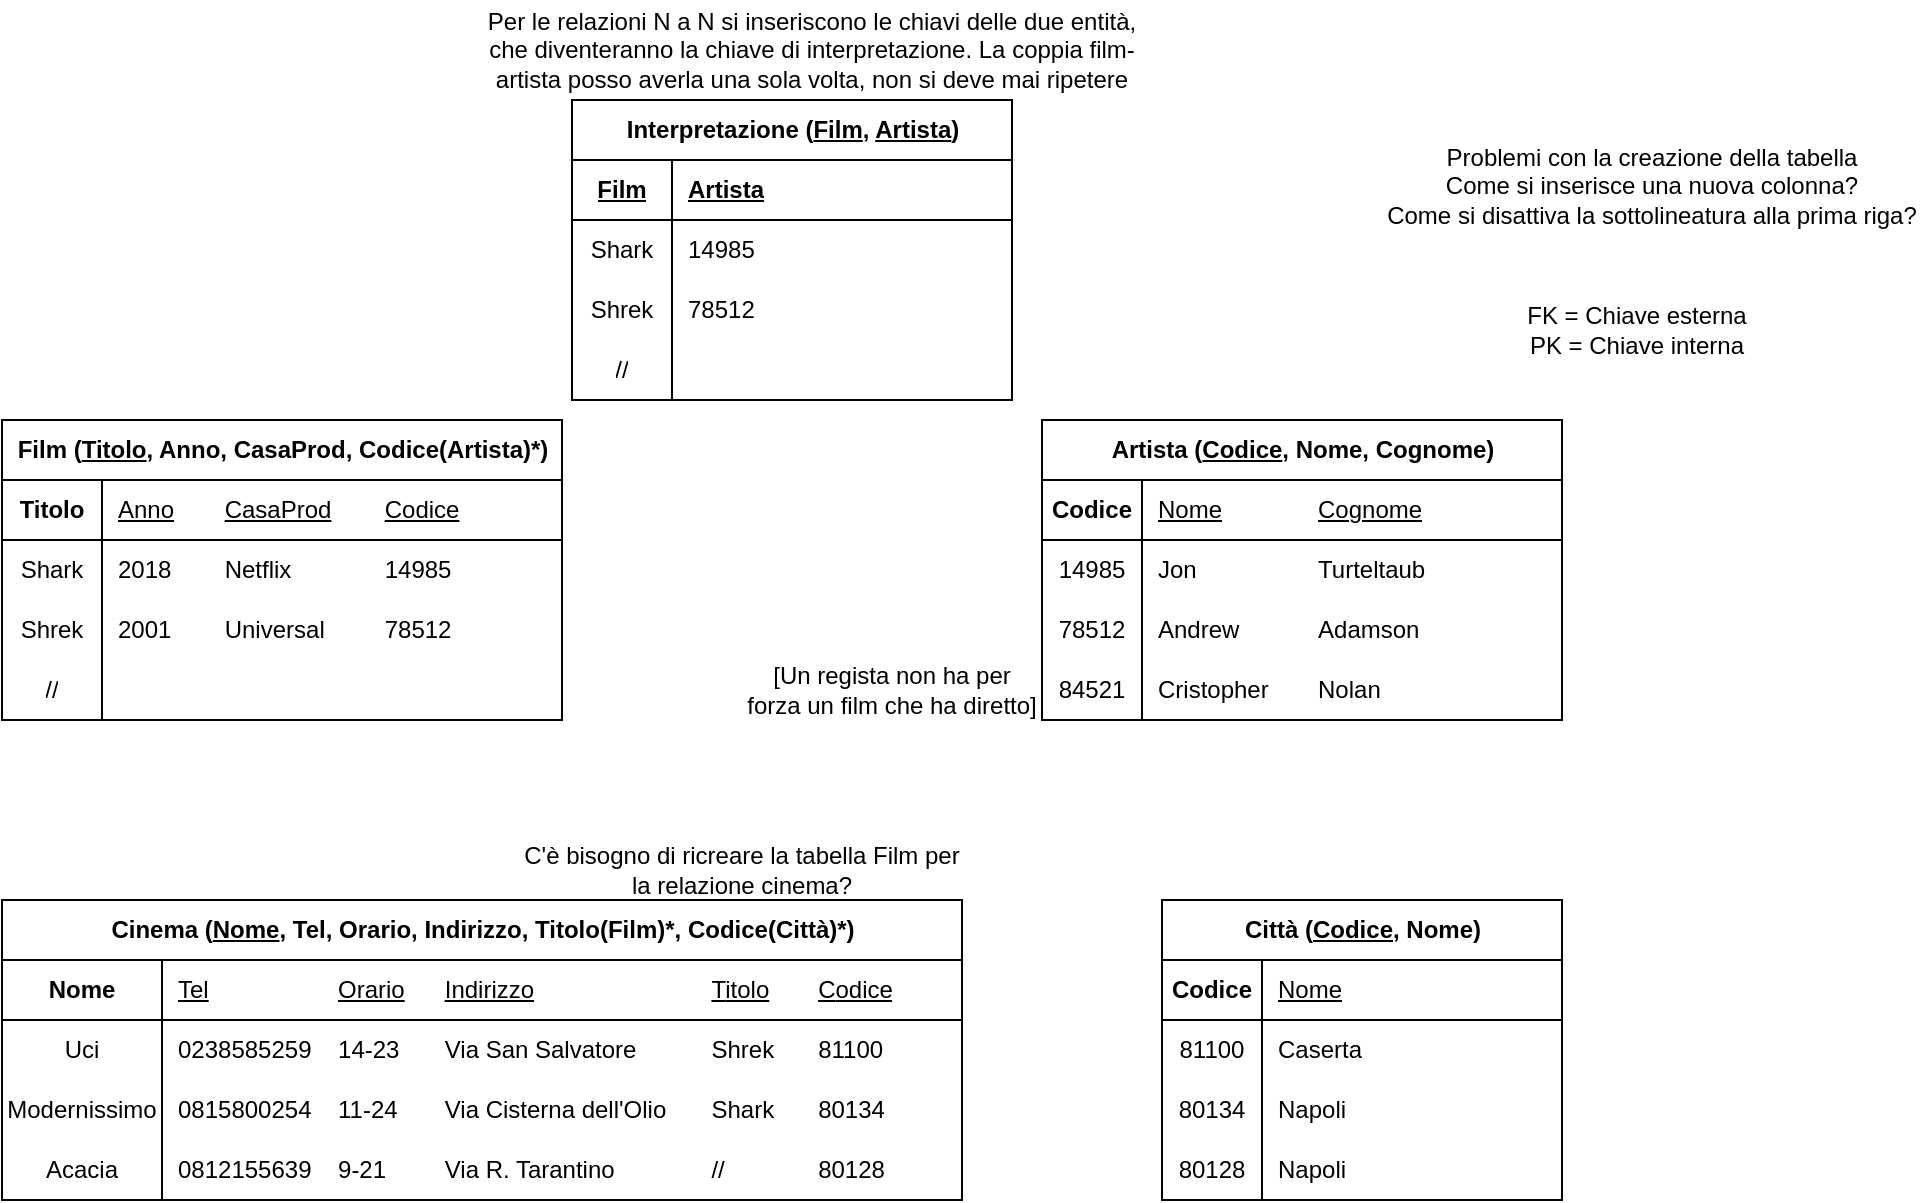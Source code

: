 <mxfile version="24.7.17">
  <diagram name="Pagina-1" id="T_bFFv6Ll0AuDsALWfST">
    <mxGraphModel dx="1050" dy="629" grid="1" gridSize="10" guides="1" tooltips="1" connect="1" arrows="1" fold="1" page="1" pageScale="1" pageWidth="827" pageHeight="1169" math="0" shadow="0">
      <root>
        <mxCell id="0" />
        <mxCell id="1" parent="0" />
        <mxCell id="AhGt5AHtEjVrdrovUBam-14" value="Film (&lt;u&gt;Titolo&lt;/u&gt;, Anno, CasaProd, Codice(Artista)*)" style="shape=table;startSize=30;container=1;collapsible=1;childLayout=tableLayout;fixedRows=1;rowLines=0;fontStyle=1;align=center;resizeLast=1;html=1;" parent="1" vertex="1">
          <mxGeometry y="210" width="280" height="150" as="geometry" />
        </mxCell>
        <mxCell id="AhGt5AHtEjVrdrovUBam-15" value="" style="shape=tableRow;horizontal=0;startSize=0;swimlaneHead=0;swimlaneBody=0;fillColor=none;collapsible=0;dropTarget=0;points=[[0,0.5],[1,0.5]];portConstraint=eastwest;top=0;left=0;right=0;bottom=1;" parent="AhGt5AHtEjVrdrovUBam-14" vertex="1">
          <mxGeometry y="30" width="280" height="30" as="geometry" />
        </mxCell>
        <mxCell id="AhGt5AHtEjVrdrovUBam-16" value="Titolo" style="shape=partialRectangle;connectable=0;fillColor=none;top=0;left=0;bottom=0;right=0;fontStyle=1;overflow=hidden;whiteSpace=wrap;html=1;" parent="AhGt5AHtEjVrdrovUBam-15" vertex="1">
          <mxGeometry width="50" height="30" as="geometry">
            <mxRectangle width="50" height="30" as="alternateBounds" />
          </mxGeometry>
        </mxCell>
        <mxCell id="AhGt5AHtEjVrdrovUBam-17" value="&lt;span style=&quot;font-weight: 400;&quot;&gt;Anno&lt;span style=&quot;white-space: pre;&quot;&gt;&#x9;&lt;/span&gt;CasaProd&lt;span style=&quot;white-space: pre;&quot;&gt;&#x9;&lt;/span&gt;Codice&lt;/span&gt;" style="shape=partialRectangle;connectable=0;fillColor=none;top=0;left=0;bottom=0;right=0;align=left;spacingLeft=6;fontStyle=5;overflow=hidden;whiteSpace=wrap;html=1;" parent="AhGt5AHtEjVrdrovUBam-15" vertex="1">
          <mxGeometry x="50" width="230" height="30" as="geometry">
            <mxRectangle width="230" height="30" as="alternateBounds" />
          </mxGeometry>
        </mxCell>
        <mxCell id="AhGt5AHtEjVrdrovUBam-18" value="" style="shape=tableRow;horizontal=0;startSize=0;swimlaneHead=0;swimlaneBody=0;fillColor=none;collapsible=0;dropTarget=0;points=[[0,0.5],[1,0.5]];portConstraint=eastwest;top=0;left=0;right=0;bottom=0;" parent="AhGt5AHtEjVrdrovUBam-14" vertex="1">
          <mxGeometry y="60" width="280" height="30" as="geometry" />
        </mxCell>
        <mxCell id="AhGt5AHtEjVrdrovUBam-19" value="Shark" style="shape=partialRectangle;connectable=0;fillColor=none;top=0;left=0;bottom=0;right=0;editable=1;overflow=hidden;whiteSpace=wrap;html=1;" parent="AhGt5AHtEjVrdrovUBam-18" vertex="1">
          <mxGeometry width="50" height="30" as="geometry">
            <mxRectangle width="50" height="30" as="alternateBounds" />
          </mxGeometry>
        </mxCell>
        <mxCell id="AhGt5AHtEjVrdrovUBam-20" value="2018&lt;span style=&quot;white-space: pre;&quot;&gt;&#x9;&lt;/span&gt;Netflix&lt;span style=&quot;white-space: pre;&quot;&gt;&#x9;&lt;span style=&quot;white-space: pre;&quot;&gt;&#x9;&lt;/span&gt;&lt;/span&gt;14985" style="shape=partialRectangle;connectable=0;fillColor=none;top=0;left=0;bottom=0;right=0;align=left;spacingLeft=6;overflow=hidden;whiteSpace=wrap;html=1;" parent="AhGt5AHtEjVrdrovUBam-18" vertex="1">
          <mxGeometry x="50" width="230" height="30" as="geometry">
            <mxRectangle width="230" height="30" as="alternateBounds" />
          </mxGeometry>
        </mxCell>
        <mxCell id="AhGt5AHtEjVrdrovUBam-21" value="" style="shape=tableRow;horizontal=0;startSize=0;swimlaneHead=0;swimlaneBody=0;fillColor=none;collapsible=0;dropTarget=0;points=[[0,0.5],[1,0.5]];portConstraint=eastwest;top=0;left=0;right=0;bottom=0;" parent="AhGt5AHtEjVrdrovUBam-14" vertex="1">
          <mxGeometry y="90" width="280" height="30" as="geometry" />
        </mxCell>
        <mxCell id="AhGt5AHtEjVrdrovUBam-22" value="Shrek" style="shape=partialRectangle;connectable=0;fillColor=none;top=0;left=0;bottom=0;right=0;editable=1;overflow=hidden;whiteSpace=wrap;html=1;" parent="AhGt5AHtEjVrdrovUBam-21" vertex="1">
          <mxGeometry width="50" height="30" as="geometry">
            <mxRectangle width="50" height="30" as="alternateBounds" />
          </mxGeometry>
        </mxCell>
        <mxCell id="AhGt5AHtEjVrdrovUBam-23" value="2001&lt;span style=&quot;white-space: pre;&quot;&gt;&#x9;&lt;/span&gt;Universal&lt;span style=&quot;white-space: pre;&quot;&gt;&#x9;&lt;span style=&quot;white-space: pre;&quot;&gt;&#x9;&lt;/span&gt;&lt;/span&gt;78512" style="shape=partialRectangle;connectable=0;fillColor=none;top=0;left=0;bottom=0;right=0;align=left;spacingLeft=6;overflow=hidden;whiteSpace=wrap;html=1;" parent="AhGt5AHtEjVrdrovUBam-21" vertex="1">
          <mxGeometry x="50" width="230" height="30" as="geometry">
            <mxRectangle width="230" height="30" as="alternateBounds" />
          </mxGeometry>
        </mxCell>
        <mxCell id="AhGt5AHtEjVrdrovUBam-24" value="" style="shape=tableRow;horizontal=0;startSize=0;swimlaneHead=0;swimlaneBody=0;fillColor=none;collapsible=0;dropTarget=0;points=[[0,0.5],[1,0.5]];portConstraint=eastwest;top=0;left=0;right=0;bottom=0;" parent="AhGt5AHtEjVrdrovUBam-14" vertex="1">
          <mxGeometry y="120" width="280" height="30" as="geometry" />
        </mxCell>
        <mxCell id="AhGt5AHtEjVrdrovUBam-25" value="//" style="shape=partialRectangle;connectable=0;fillColor=none;top=0;left=0;bottom=0;right=0;editable=1;overflow=hidden;whiteSpace=wrap;html=1;" parent="AhGt5AHtEjVrdrovUBam-24" vertex="1">
          <mxGeometry width="50" height="30" as="geometry">
            <mxRectangle width="50" height="30" as="alternateBounds" />
          </mxGeometry>
        </mxCell>
        <mxCell id="AhGt5AHtEjVrdrovUBam-26" value="" style="shape=partialRectangle;connectable=0;fillColor=none;top=0;left=0;bottom=0;right=0;align=left;spacingLeft=6;overflow=hidden;whiteSpace=wrap;html=1;" parent="AhGt5AHtEjVrdrovUBam-24" vertex="1">
          <mxGeometry x="50" width="230" height="30" as="geometry">
            <mxRectangle width="230" height="30" as="alternateBounds" />
          </mxGeometry>
        </mxCell>
        <mxCell id="AhGt5AHtEjVrdrovUBam-27" value="Artista (&lt;u&gt;Codice&lt;/u&gt;, Nome, Cognome)" style="shape=table;startSize=30;container=1;collapsible=1;childLayout=tableLayout;fixedRows=1;rowLines=0;fontStyle=1;align=center;resizeLast=1;html=1;" parent="1" vertex="1">
          <mxGeometry x="520" y="210" width="260" height="150" as="geometry" />
        </mxCell>
        <mxCell id="AhGt5AHtEjVrdrovUBam-28" value="" style="shape=tableRow;horizontal=0;startSize=0;swimlaneHead=0;swimlaneBody=0;fillColor=none;collapsible=0;dropTarget=0;points=[[0,0.5],[1,0.5]];portConstraint=eastwest;top=0;left=0;right=0;bottom=1;" parent="AhGt5AHtEjVrdrovUBam-27" vertex="1">
          <mxGeometry y="30" width="260" height="30" as="geometry" />
        </mxCell>
        <mxCell id="AhGt5AHtEjVrdrovUBam-29" value="Codice" style="shape=partialRectangle;connectable=0;fillColor=none;top=0;left=0;bottom=0;right=0;fontStyle=1;overflow=hidden;whiteSpace=wrap;html=1;" parent="AhGt5AHtEjVrdrovUBam-28" vertex="1">
          <mxGeometry width="50" height="30" as="geometry">
            <mxRectangle width="50" height="30" as="alternateBounds" />
          </mxGeometry>
        </mxCell>
        <mxCell id="AhGt5AHtEjVrdrovUBam-30" value="&lt;span style=&quot;font-weight: normal;&quot;&gt;Nome&lt;span style=&quot;white-space: pre;&quot;&gt;&#x9;&lt;span style=&quot;white-space: pre;&quot;&gt;&#x9;&lt;/span&gt;&lt;/span&gt;Cognome&lt;/span&gt;" style="shape=partialRectangle;connectable=0;fillColor=none;top=0;left=0;bottom=0;right=0;align=left;spacingLeft=6;fontStyle=5;overflow=hidden;whiteSpace=wrap;html=1;" parent="AhGt5AHtEjVrdrovUBam-28" vertex="1">
          <mxGeometry x="50" width="210" height="30" as="geometry">
            <mxRectangle width="210" height="30" as="alternateBounds" />
          </mxGeometry>
        </mxCell>
        <mxCell id="AhGt5AHtEjVrdrovUBam-31" value="" style="shape=tableRow;horizontal=0;startSize=0;swimlaneHead=0;swimlaneBody=0;fillColor=none;collapsible=0;dropTarget=0;points=[[0,0.5],[1,0.5]];portConstraint=eastwest;top=0;left=0;right=0;bottom=0;" parent="AhGt5AHtEjVrdrovUBam-27" vertex="1">
          <mxGeometry y="60" width="260" height="30" as="geometry" />
        </mxCell>
        <mxCell id="AhGt5AHtEjVrdrovUBam-32" value="14985" style="shape=partialRectangle;connectable=0;fillColor=none;top=0;left=0;bottom=0;right=0;editable=1;overflow=hidden;whiteSpace=wrap;html=1;" parent="AhGt5AHtEjVrdrovUBam-31" vertex="1">
          <mxGeometry width="50" height="30" as="geometry">
            <mxRectangle width="50" height="30" as="alternateBounds" />
          </mxGeometry>
        </mxCell>
        <mxCell id="AhGt5AHtEjVrdrovUBam-33" value="Jon&lt;span style=&quot;white-space: pre;&quot;&gt;&#x9;&lt;/span&gt;&lt;span style=&quot;white-space: pre;&quot;&gt;&#x9;&lt;span style=&quot;white-space: pre;&quot;&gt;&#x9;&lt;/span&gt;&lt;/span&gt;Turteltaub" style="shape=partialRectangle;connectable=0;fillColor=none;top=0;left=0;bottom=0;right=0;align=left;spacingLeft=6;overflow=hidden;whiteSpace=wrap;html=1;" parent="AhGt5AHtEjVrdrovUBam-31" vertex="1">
          <mxGeometry x="50" width="210" height="30" as="geometry">
            <mxRectangle width="210" height="30" as="alternateBounds" />
          </mxGeometry>
        </mxCell>
        <mxCell id="AhGt5AHtEjVrdrovUBam-34" value="" style="shape=tableRow;horizontal=0;startSize=0;swimlaneHead=0;swimlaneBody=0;fillColor=none;collapsible=0;dropTarget=0;points=[[0,0.5],[1,0.5]];portConstraint=eastwest;top=0;left=0;right=0;bottom=0;" parent="AhGt5AHtEjVrdrovUBam-27" vertex="1">
          <mxGeometry y="90" width="260" height="30" as="geometry" />
        </mxCell>
        <mxCell id="AhGt5AHtEjVrdrovUBam-35" value="78512" style="shape=partialRectangle;connectable=0;fillColor=none;top=0;left=0;bottom=0;right=0;editable=1;overflow=hidden;whiteSpace=wrap;html=1;" parent="AhGt5AHtEjVrdrovUBam-34" vertex="1">
          <mxGeometry width="50" height="30" as="geometry">
            <mxRectangle width="50" height="30" as="alternateBounds" />
          </mxGeometry>
        </mxCell>
        <mxCell id="AhGt5AHtEjVrdrovUBam-36" value="Andrew&lt;span style=&quot;white-space: pre;&quot;&gt;&#x9;&lt;span style=&quot;white-space: pre;&quot;&gt;&#x9;&lt;/span&gt;&lt;/span&gt;Adamson" style="shape=partialRectangle;connectable=0;fillColor=none;top=0;left=0;bottom=0;right=0;align=left;spacingLeft=6;overflow=hidden;whiteSpace=wrap;html=1;" parent="AhGt5AHtEjVrdrovUBam-34" vertex="1">
          <mxGeometry x="50" width="210" height="30" as="geometry">
            <mxRectangle width="210" height="30" as="alternateBounds" />
          </mxGeometry>
        </mxCell>
        <mxCell id="AhGt5AHtEjVrdrovUBam-37" value="" style="shape=tableRow;horizontal=0;startSize=0;swimlaneHead=0;swimlaneBody=0;fillColor=none;collapsible=0;dropTarget=0;points=[[0,0.5],[1,0.5]];portConstraint=eastwest;top=0;left=0;right=0;bottom=0;" parent="AhGt5AHtEjVrdrovUBam-27" vertex="1">
          <mxGeometry y="120" width="260" height="30" as="geometry" />
        </mxCell>
        <mxCell id="AhGt5AHtEjVrdrovUBam-38" value="84521" style="shape=partialRectangle;connectable=0;fillColor=none;top=0;left=0;bottom=0;right=0;editable=1;overflow=hidden;whiteSpace=wrap;html=1;" parent="AhGt5AHtEjVrdrovUBam-37" vertex="1">
          <mxGeometry width="50" height="30" as="geometry">
            <mxRectangle width="50" height="30" as="alternateBounds" />
          </mxGeometry>
        </mxCell>
        <mxCell id="AhGt5AHtEjVrdrovUBam-39" value="Cristopher&lt;span style=&quot;white-space: pre;&quot;&gt;&#x9;&lt;/span&gt;Nolan" style="shape=partialRectangle;connectable=0;fillColor=none;top=0;left=0;bottom=0;right=0;align=left;spacingLeft=6;overflow=hidden;whiteSpace=wrap;html=1;" parent="AhGt5AHtEjVrdrovUBam-37" vertex="1">
          <mxGeometry x="50" width="210" height="30" as="geometry">
            <mxRectangle width="210" height="30" as="alternateBounds" />
          </mxGeometry>
        </mxCell>
        <mxCell id="AhGt5AHtEjVrdrovUBam-40" value="Cinema (&lt;u&gt;Nome&lt;/u&gt;, Tel, Orario, Indirizzo, Titolo(Film)*, Codice(Città)*)" style="shape=table;startSize=30;container=1;collapsible=1;childLayout=tableLayout;fixedRows=1;rowLines=0;fontStyle=1;align=center;resizeLast=1;html=1;" parent="1" vertex="1">
          <mxGeometry y="450" width="480" height="150" as="geometry" />
        </mxCell>
        <mxCell id="AhGt5AHtEjVrdrovUBam-41" value="" style="shape=tableRow;horizontal=0;startSize=0;swimlaneHead=0;swimlaneBody=0;fillColor=none;collapsible=0;dropTarget=0;points=[[0,0.5],[1,0.5]];portConstraint=eastwest;top=0;left=0;right=0;bottom=1;" parent="AhGt5AHtEjVrdrovUBam-40" vertex="1">
          <mxGeometry y="30" width="480" height="30" as="geometry" />
        </mxCell>
        <mxCell id="AhGt5AHtEjVrdrovUBam-42" value="Nome" style="shape=partialRectangle;connectable=0;fillColor=none;top=0;left=0;bottom=0;right=0;fontStyle=1;overflow=hidden;whiteSpace=wrap;html=1;" parent="AhGt5AHtEjVrdrovUBam-41" vertex="1">
          <mxGeometry width="80" height="30" as="geometry">
            <mxRectangle width="80" height="30" as="alternateBounds" />
          </mxGeometry>
        </mxCell>
        <mxCell id="AhGt5AHtEjVrdrovUBam-43" value="&lt;span style=&quot;font-weight: normal;&quot;&gt;Tel&lt;span style=&quot;white-space: pre;&quot;&gt;&#x9;&lt;/span&gt;&lt;span style=&quot;white-space: pre;&quot;&gt;&#x9;&lt;span style=&quot;white-space: pre;&quot;&gt;&#x9;&lt;/span&gt;&lt;/span&gt;&lt;span style=&quot;white-space: pre;&quot;&gt;Orario&lt;span style=&quot;white-space: pre;&quot;&gt;&#x9;&lt;/span&gt;Indirizzo&lt;span style=&quot;white-space: pre;&quot;&gt;&#x9;&lt;span style=&quot;white-space: pre;&quot;&gt;&#x9;&lt;span style=&quot;white-space: pre;&quot;&gt;&#x9;&lt;/span&gt;&lt;span style=&quot;white-space: pre;&quot;&gt;&#x9;&lt;/span&gt;T&lt;/span&gt;itolo&lt;span style=&quot;white-space: pre;&quot;&gt;&#x9;&lt;/span&gt;C&lt;/span&gt;odice&lt;/span&gt;&lt;/span&gt;" style="shape=partialRectangle;connectable=0;fillColor=none;top=0;left=0;bottom=0;right=0;align=left;spacingLeft=6;fontStyle=5;overflow=hidden;whiteSpace=wrap;html=1;" parent="AhGt5AHtEjVrdrovUBam-41" vertex="1">
          <mxGeometry x="80" width="400" height="30" as="geometry">
            <mxRectangle width="400" height="30" as="alternateBounds" />
          </mxGeometry>
        </mxCell>
        <mxCell id="AhGt5AHtEjVrdrovUBam-44" value="" style="shape=tableRow;horizontal=0;startSize=0;swimlaneHead=0;swimlaneBody=0;fillColor=none;collapsible=0;dropTarget=0;points=[[0,0.5],[1,0.5]];portConstraint=eastwest;top=0;left=0;right=0;bottom=0;" parent="AhGt5AHtEjVrdrovUBam-40" vertex="1">
          <mxGeometry y="60" width="480" height="30" as="geometry" />
        </mxCell>
        <mxCell id="AhGt5AHtEjVrdrovUBam-45" value="Uci" style="shape=partialRectangle;connectable=0;fillColor=none;top=0;left=0;bottom=0;right=0;editable=1;overflow=hidden;whiteSpace=wrap;html=1;" parent="AhGt5AHtEjVrdrovUBam-44" vertex="1">
          <mxGeometry width="80" height="30" as="geometry">
            <mxRectangle width="80" height="30" as="alternateBounds" />
          </mxGeometry>
        </mxCell>
        <mxCell id="AhGt5AHtEjVrdrovUBam-46" value="0238585259&lt;span style=&quot;white-space: pre;&quot;&gt;&#x9;&lt;/span&gt;14-23&lt;span style=&quot;white-space: pre;&quot;&gt;&#x9;&lt;/span&gt;Via San Salvatore&lt;span style=&quot;white-space: pre;&quot;&gt;&#x9;&lt;/span&gt;&lt;span style=&quot;white-space: pre;&quot;&gt;&#x9;&lt;/span&gt;Shrek&lt;span style=&quot;white-space: pre;&quot;&gt;&#x9;&lt;/span&gt;81100" style="shape=partialRectangle;connectable=0;fillColor=none;top=0;left=0;bottom=0;right=0;align=left;spacingLeft=6;overflow=hidden;whiteSpace=wrap;html=1;" parent="AhGt5AHtEjVrdrovUBam-44" vertex="1">
          <mxGeometry x="80" width="400" height="30" as="geometry">
            <mxRectangle width="400" height="30" as="alternateBounds" />
          </mxGeometry>
        </mxCell>
        <mxCell id="AhGt5AHtEjVrdrovUBam-47" value="" style="shape=tableRow;horizontal=0;startSize=0;swimlaneHead=0;swimlaneBody=0;fillColor=none;collapsible=0;dropTarget=0;points=[[0,0.5],[1,0.5]];portConstraint=eastwest;top=0;left=0;right=0;bottom=0;" parent="AhGt5AHtEjVrdrovUBam-40" vertex="1">
          <mxGeometry y="90" width="480" height="30" as="geometry" />
        </mxCell>
        <mxCell id="AhGt5AHtEjVrdrovUBam-48" value="Modernissimo" style="shape=partialRectangle;connectable=0;fillColor=none;top=0;left=0;bottom=0;right=0;editable=1;overflow=hidden;whiteSpace=wrap;html=1;" parent="AhGt5AHtEjVrdrovUBam-47" vertex="1">
          <mxGeometry width="80" height="30" as="geometry">
            <mxRectangle width="80" height="30" as="alternateBounds" />
          </mxGeometry>
        </mxCell>
        <mxCell id="AhGt5AHtEjVrdrovUBam-49" value="0815800254&lt;span style=&quot;white-space: pre;&quot;&gt;&#x9;&lt;/span&gt;11-24&lt;span style=&quot;white-space: pre;&quot;&gt;&#x9;&lt;/span&gt;Via Cisterna dell&#39;Olio&lt;span style=&quot;white-space: pre;&quot;&gt;&#x9;&lt;/span&gt;Shark&lt;span style=&quot;white-space: pre;&quot;&gt;&#x9;&lt;/span&gt;80134" style="shape=partialRectangle;connectable=0;fillColor=none;top=0;left=0;bottom=0;right=0;align=left;spacingLeft=6;overflow=hidden;whiteSpace=wrap;html=1;" parent="AhGt5AHtEjVrdrovUBam-47" vertex="1">
          <mxGeometry x="80" width="400" height="30" as="geometry">
            <mxRectangle width="400" height="30" as="alternateBounds" />
          </mxGeometry>
        </mxCell>
        <mxCell id="AhGt5AHtEjVrdrovUBam-50" value="" style="shape=tableRow;horizontal=0;startSize=0;swimlaneHead=0;swimlaneBody=0;fillColor=none;collapsible=0;dropTarget=0;points=[[0,0.5],[1,0.5]];portConstraint=eastwest;top=0;left=0;right=0;bottom=0;" parent="AhGt5AHtEjVrdrovUBam-40" vertex="1">
          <mxGeometry y="120" width="480" height="30" as="geometry" />
        </mxCell>
        <mxCell id="AhGt5AHtEjVrdrovUBam-51" value="Acacia" style="shape=partialRectangle;connectable=0;fillColor=none;top=0;left=0;bottom=0;right=0;editable=1;overflow=hidden;whiteSpace=wrap;html=1;" parent="AhGt5AHtEjVrdrovUBam-50" vertex="1">
          <mxGeometry width="80" height="30" as="geometry">
            <mxRectangle width="80" height="30" as="alternateBounds" />
          </mxGeometry>
        </mxCell>
        <mxCell id="AhGt5AHtEjVrdrovUBam-52" value="0812155639&lt;span style=&quot;white-space: pre;&quot;&gt;&#x9;&lt;/span&gt;9-21&lt;span style=&quot;white-space: pre;&quot;&gt;&#x9;&lt;/span&gt;&lt;span style=&quot;white-space: pre;&quot;&gt;&#x9;&lt;/span&gt;Via R. Tarantino&lt;span style=&quot;white-space: pre;&quot;&gt;&#x9;&lt;/span&gt;&lt;span style=&quot;white-space: pre;&quot;&gt;&#x9;&lt;/span&gt;//&lt;span style=&quot;white-space: pre;&quot;&gt;&#x9;&lt;/span&gt;&lt;span style=&quot;white-space: pre;&quot;&gt;&#x9;&lt;/span&gt;80128" style="shape=partialRectangle;connectable=0;fillColor=none;top=0;left=0;bottom=0;right=0;align=left;spacingLeft=6;overflow=hidden;whiteSpace=wrap;html=1;" parent="AhGt5AHtEjVrdrovUBam-50" vertex="1">
          <mxGeometry x="80" width="400" height="30" as="geometry">
            <mxRectangle width="400" height="30" as="alternateBounds" />
          </mxGeometry>
        </mxCell>
        <mxCell id="AhGt5AHtEjVrdrovUBam-66" value="C&#39;è bisogno di ricreare la tabella Film per la relazione cinema?" style="text;html=1;align=center;verticalAlign=middle;whiteSpace=wrap;rounded=0;" parent="1" vertex="1">
          <mxGeometry x="260" y="420" width="220" height="30" as="geometry" />
        </mxCell>
        <mxCell id="AhGt5AHtEjVrdrovUBam-67" value="Città (&lt;u&gt;Codice&lt;/u&gt;, Nome)" style="shape=table;startSize=30;container=1;collapsible=1;childLayout=tableLayout;fixedRows=1;rowLines=0;fontStyle=1;align=center;resizeLast=1;html=1;" parent="1" vertex="1">
          <mxGeometry x="580" y="450" width="200" height="150" as="geometry" />
        </mxCell>
        <mxCell id="AhGt5AHtEjVrdrovUBam-68" value="" style="shape=tableRow;horizontal=0;startSize=0;swimlaneHead=0;swimlaneBody=0;fillColor=none;collapsible=0;dropTarget=0;points=[[0,0.5],[1,0.5]];portConstraint=eastwest;top=0;left=0;right=0;bottom=1;" parent="AhGt5AHtEjVrdrovUBam-67" vertex="1">
          <mxGeometry y="30" width="200" height="30" as="geometry" />
        </mxCell>
        <mxCell id="AhGt5AHtEjVrdrovUBam-69" value="Codice" style="shape=partialRectangle;connectable=0;fillColor=none;top=0;left=0;bottom=0;right=0;fontStyle=1;overflow=hidden;whiteSpace=wrap;html=1;" parent="AhGt5AHtEjVrdrovUBam-68" vertex="1">
          <mxGeometry width="50" height="30" as="geometry">
            <mxRectangle width="50" height="30" as="alternateBounds" />
          </mxGeometry>
        </mxCell>
        <mxCell id="AhGt5AHtEjVrdrovUBam-70" value="&lt;span style=&quot;font-weight: normal;&quot;&gt;Nome&lt;/span&gt;" style="shape=partialRectangle;connectable=0;fillColor=none;top=0;left=0;bottom=0;right=0;align=left;spacingLeft=6;fontStyle=5;overflow=hidden;whiteSpace=wrap;html=1;" parent="AhGt5AHtEjVrdrovUBam-68" vertex="1">
          <mxGeometry x="50" width="150" height="30" as="geometry">
            <mxRectangle width="150" height="30" as="alternateBounds" />
          </mxGeometry>
        </mxCell>
        <mxCell id="AhGt5AHtEjVrdrovUBam-71" value="" style="shape=tableRow;horizontal=0;startSize=0;swimlaneHead=0;swimlaneBody=0;fillColor=none;collapsible=0;dropTarget=0;points=[[0,0.5],[1,0.5]];portConstraint=eastwest;top=0;left=0;right=0;bottom=0;" parent="AhGt5AHtEjVrdrovUBam-67" vertex="1">
          <mxGeometry y="60" width="200" height="30" as="geometry" />
        </mxCell>
        <mxCell id="AhGt5AHtEjVrdrovUBam-72" value="81100" style="shape=partialRectangle;connectable=0;fillColor=none;top=0;left=0;bottom=0;right=0;editable=1;overflow=hidden;whiteSpace=wrap;html=1;" parent="AhGt5AHtEjVrdrovUBam-71" vertex="1">
          <mxGeometry width="50" height="30" as="geometry">
            <mxRectangle width="50" height="30" as="alternateBounds" />
          </mxGeometry>
        </mxCell>
        <mxCell id="AhGt5AHtEjVrdrovUBam-73" value="Caserta" style="shape=partialRectangle;connectable=0;fillColor=none;top=0;left=0;bottom=0;right=0;align=left;spacingLeft=6;overflow=hidden;whiteSpace=wrap;html=1;" parent="AhGt5AHtEjVrdrovUBam-71" vertex="1">
          <mxGeometry x="50" width="150" height="30" as="geometry">
            <mxRectangle width="150" height="30" as="alternateBounds" />
          </mxGeometry>
        </mxCell>
        <mxCell id="AhGt5AHtEjVrdrovUBam-74" value="" style="shape=tableRow;horizontal=0;startSize=0;swimlaneHead=0;swimlaneBody=0;fillColor=none;collapsible=0;dropTarget=0;points=[[0,0.5],[1,0.5]];portConstraint=eastwest;top=0;left=0;right=0;bottom=0;" parent="AhGt5AHtEjVrdrovUBam-67" vertex="1">
          <mxGeometry y="90" width="200" height="30" as="geometry" />
        </mxCell>
        <mxCell id="AhGt5AHtEjVrdrovUBam-75" value="80134" style="shape=partialRectangle;connectable=0;fillColor=none;top=0;left=0;bottom=0;right=0;editable=1;overflow=hidden;whiteSpace=wrap;html=1;" parent="AhGt5AHtEjVrdrovUBam-74" vertex="1">
          <mxGeometry width="50" height="30" as="geometry">
            <mxRectangle width="50" height="30" as="alternateBounds" />
          </mxGeometry>
        </mxCell>
        <mxCell id="AhGt5AHtEjVrdrovUBam-76" value="Napoli" style="shape=partialRectangle;connectable=0;fillColor=none;top=0;left=0;bottom=0;right=0;align=left;spacingLeft=6;overflow=hidden;whiteSpace=wrap;html=1;" parent="AhGt5AHtEjVrdrovUBam-74" vertex="1">
          <mxGeometry x="50" width="150" height="30" as="geometry">
            <mxRectangle width="150" height="30" as="alternateBounds" />
          </mxGeometry>
        </mxCell>
        <mxCell id="AhGt5AHtEjVrdrovUBam-77" value="" style="shape=tableRow;horizontal=0;startSize=0;swimlaneHead=0;swimlaneBody=0;fillColor=none;collapsible=0;dropTarget=0;points=[[0,0.5],[1,0.5]];portConstraint=eastwest;top=0;left=0;right=0;bottom=0;" parent="AhGt5AHtEjVrdrovUBam-67" vertex="1">
          <mxGeometry y="120" width="200" height="30" as="geometry" />
        </mxCell>
        <mxCell id="AhGt5AHtEjVrdrovUBam-78" value="80128" style="shape=partialRectangle;connectable=0;fillColor=none;top=0;left=0;bottom=0;right=0;editable=1;overflow=hidden;whiteSpace=wrap;html=1;" parent="AhGt5AHtEjVrdrovUBam-77" vertex="1">
          <mxGeometry width="50" height="30" as="geometry">
            <mxRectangle width="50" height="30" as="alternateBounds" />
          </mxGeometry>
        </mxCell>
        <mxCell id="AhGt5AHtEjVrdrovUBam-79" value="Napoli" style="shape=partialRectangle;connectable=0;fillColor=none;top=0;left=0;bottom=0;right=0;align=left;spacingLeft=6;overflow=hidden;whiteSpace=wrap;html=1;" parent="AhGt5AHtEjVrdrovUBam-77" vertex="1">
          <mxGeometry x="50" width="150" height="30" as="geometry">
            <mxRectangle width="150" height="30" as="alternateBounds" />
          </mxGeometry>
        </mxCell>
        <mxCell id="AhGt5AHtEjVrdrovUBam-80" value="Problemi con la creazione della tabella&lt;div&gt;Come si inserisce una nuova colonna?&lt;/div&gt;&lt;div&gt;Come si disattiva la sottolineatura alla prima riga?&lt;/div&gt;" style="text;html=1;align=center;verticalAlign=middle;whiteSpace=wrap;rounded=0;" parent="1" vertex="1">
          <mxGeometry x="690" y="60" width="270" height="65" as="geometry" />
        </mxCell>
        <mxCell id="AhGt5AHtEjVrdrovUBam-81" value="[Un regista non ha per forza un film che ha diretto]" style="text;html=1;align=center;verticalAlign=middle;whiteSpace=wrap;rounded=0;" parent="1" vertex="1">
          <mxGeometry x="370" y="330" width="150" height="30" as="geometry" />
        </mxCell>
        <mxCell id="ojLHQxHCm1Vt9ggN1nRJ-1" value="Interpretazione (&lt;u&gt;Film&lt;/u&gt;, &lt;u&gt;Artista&lt;/u&gt;)" style="shape=table;startSize=30;container=1;collapsible=1;childLayout=tableLayout;fixedRows=1;rowLines=0;fontStyle=1;align=center;resizeLast=1;html=1;" parent="1" vertex="1">
          <mxGeometry x="285" y="50" width="220" height="150" as="geometry" />
        </mxCell>
        <mxCell id="ojLHQxHCm1Vt9ggN1nRJ-2" value="" style="shape=tableRow;horizontal=0;startSize=0;swimlaneHead=0;swimlaneBody=0;fillColor=none;collapsible=0;dropTarget=0;points=[[0,0.5],[1,0.5]];portConstraint=eastwest;top=0;left=0;right=0;bottom=1;" parent="ojLHQxHCm1Vt9ggN1nRJ-1" vertex="1">
          <mxGeometry y="30" width="220" height="30" as="geometry" />
        </mxCell>
        <mxCell id="ojLHQxHCm1Vt9ggN1nRJ-3" value="&lt;u&gt;Film&lt;/u&gt;" style="shape=partialRectangle;connectable=0;fillColor=none;top=0;left=0;bottom=0;right=0;fontStyle=1;overflow=hidden;whiteSpace=wrap;html=1;" parent="ojLHQxHCm1Vt9ggN1nRJ-2" vertex="1">
          <mxGeometry width="50" height="30" as="geometry">
            <mxRectangle width="50" height="30" as="alternateBounds" />
          </mxGeometry>
        </mxCell>
        <mxCell id="ojLHQxHCm1Vt9ggN1nRJ-4" value="Artista" style="shape=partialRectangle;connectable=0;fillColor=none;top=0;left=0;bottom=0;right=0;align=left;spacingLeft=6;fontStyle=5;overflow=hidden;whiteSpace=wrap;html=1;" parent="ojLHQxHCm1Vt9ggN1nRJ-2" vertex="1">
          <mxGeometry x="50" width="170" height="30" as="geometry">
            <mxRectangle width="170" height="30" as="alternateBounds" />
          </mxGeometry>
        </mxCell>
        <mxCell id="ojLHQxHCm1Vt9ggN1nRJ-5" value="" style="shape=tableRow;horizontal=0;startSize=0;swimlaneHead=0;swimlaneBody=0;fillColor=none;collapsible=0;dropTarget=0;points=[[0,0.5],[1,0.5]];portConstraint=eastwest;top=0;left=0;right=0;bottom=0;" parent="ojLHQxHCm1Vt9ggN1nRJ-1" vertex="1">
          <mxGeometry y="60" width="220" height="30" as="geometry" />
        </mxCell>
        <mxCell id="ojLHQxHCm1Vt9ggN1nRJ-6" value="Shark" style="shape=partialRectangle;connectable=0;fillColor=none;top=0;left=0;bottom=0;right=0;editable=1;overflow=hidden;whiteSpace=wrap;html=1;" parent="ojLHQxHCm1Vt9ggN1nRJ-5" vertex="1">
          <mxGeometry width="50" height="30" as="geometry">
            <mxRectangle width="50" height="30" as="alternateBounds" />
          </mxGeometry>
        </mxCell>
        <mxCell id="ojLHQxHCm1Vt9ggN1nRJ-7" value="14985" style="shape=partialRectangle;connectable=0;fillColor=none;top=0;left=0;bottom=0;right=0;align=left;spacingLeft=6;overflow=hidden;whiteSpace=wrap;html=1;" parent="ojLHQxHCm1Vt9ggN1nRJ-5" vertex="1">
          <mxGeometry x="50" width="170" height="30" as="geometry">
            <mxRectangle width="170" height="30" as="alternateBounds" />
          </mxGeometry>
        </mxCell>
        <mxCell id="ojLHQxHCm1Vt9ggN1nRJ-8" value="" style="shape=tableRow;horizontal=0;startSize=0;swimlaneHead=0;swimlaneBody=0;fillColor=none;collapsible=0;dropTarget=0;points=[[0,0.5],[1,0.5]];portConstraint=eastwest;top=0;left=0;right=0;bottom=0;" parent="ojLHQxHCm1Vt9ggN1nRJ-1" vertex="1">
          <mxGeometry y="90" width="220" height="30" as="geometry" />
        </mxCell>
        <mxCell id="ojLHQxHCm1Vt9ggN1nRJ-9" value="Shrek" style="shape=partialRectangle;connectable=0;fillColor=none;top=0;left=0;bottom=0;right=0;editable=1;overflow=hidden;whiteSpace=wrap;html=1;" parent="ojLHQxHCm1Vt9ggN1nRJ-8" vertex="1">
          <mxGeometry width="50" height="30" as="geometry">
            <mxRectangle width="50" height="30" as="alternateBounds" />
          </mxGeometry>
        </mxCell>
        <mxCell id="ojLHQxHCm1Vt9ggN1nRJ-10" value="78512" style="shape=partialRectangle;connectable=0;fillColor=none;top=0;left=0;bottom=0;right=0;align=left;spacingLeft=6;overflow=hidden;whiteSpace=wrap;html=1;" parent="ojLHQxHCm1Vt9ggN1nRJ-8" vertex="1">
          <mxGeometry x="50" width="170" height="30" as="geometry">
            <mxRectangle width="170" height="30" as="alternateBounds" />
          </mxGeometry>
        </mxCell>
        <mxCell id="ojLHQxHCm1Vt9ggN1nRJ-11" value="" style="shape=tableRow;horizontal=0;startSize=0;swimlaneHead=0;swimlaneBody=0;fillColor=none;collapsible=0;dropTarget=0;points=[[0,0.5],[1,0.5]];portConstraint=eastwest;top=0;left=0;right=0;bottom=0;" parent="ojLHQxHCm1Vt9ggN1nRJ-1" vertex="1">
          <mxGeometry y="120" width="220" height="30" as="geometry" />
        </mxCell>
        <mxCell id="ojLHQxHCm1Vt9ggN1nRJ-12" value="//" style="shape=partialRectangle;connectable=0;fillColor=none;top=0;left=0;bottom=0;right=0;editable=1;overflow=hidden;whiteSpace=wrap;html=1;" parent="ojLHQxHCm1Vt9ggN1nRJ-11" vertex="1">
          <mxGeometry width="50" height="30" as="geometry">
            <mxRectangle width="50" height="30" as="alternateBounds" />
          </mxGeometry>
        </mxCell>
        <mxCell id="ojLHQxHCm1Vt9ggN1nRJ-13" value="" style="shape=partialRectangle;connectable=0;fillColor=none;top=0;left=0;bottom=0;right=0;align=left;spacingLeft=6;overflow=hidden;whiteSpace=wrap;html=1;" parent="ojLHQxHCm1Vt9ggN1nRJ-11" vertex="1">
          <mxGeometry x="50" width="170" height="30" as="geometry">
            <mxRectangle width="170" height="30" as="alternateBounds" />
          </mxGeometry>
        </mxCell>
        <mxCell id="ojLHQxHCm1Vt9ggN1nRJ-14" value="Per le relazioni N a N si inseriscono le chiavi delle due entità, che diventeranno la chiave di interpretazione. La coppia film-artista posso averla una sola volta, non si deve mai ripetere" style="text;html=1;align=center;verticalAlign=middle;whiteSpace=wrap;rounded=0;" parent="1" vertex="1">
          <mxGeometry x="240" width="330" height="50" as="geometry" />
        </mxCell>
        <mxCell id="ojLHQxHCm1Vt9ggN1nRJ-16" value="FK = Chiave esterna&lt;div&gt;PK = Chiave interna&lt;/div&gt;" style="text;html=1;align=center;verticalAlign=middle;whiteSpace=wrap;rounded=0;" parent="1" vertex="1">
          <mxGeometry x="750" y="150" width="135" height="30" as="geometry" />
        </mxCell>
      </root>
    </mxGraphModel>
  </diagram>
</mxfile>
